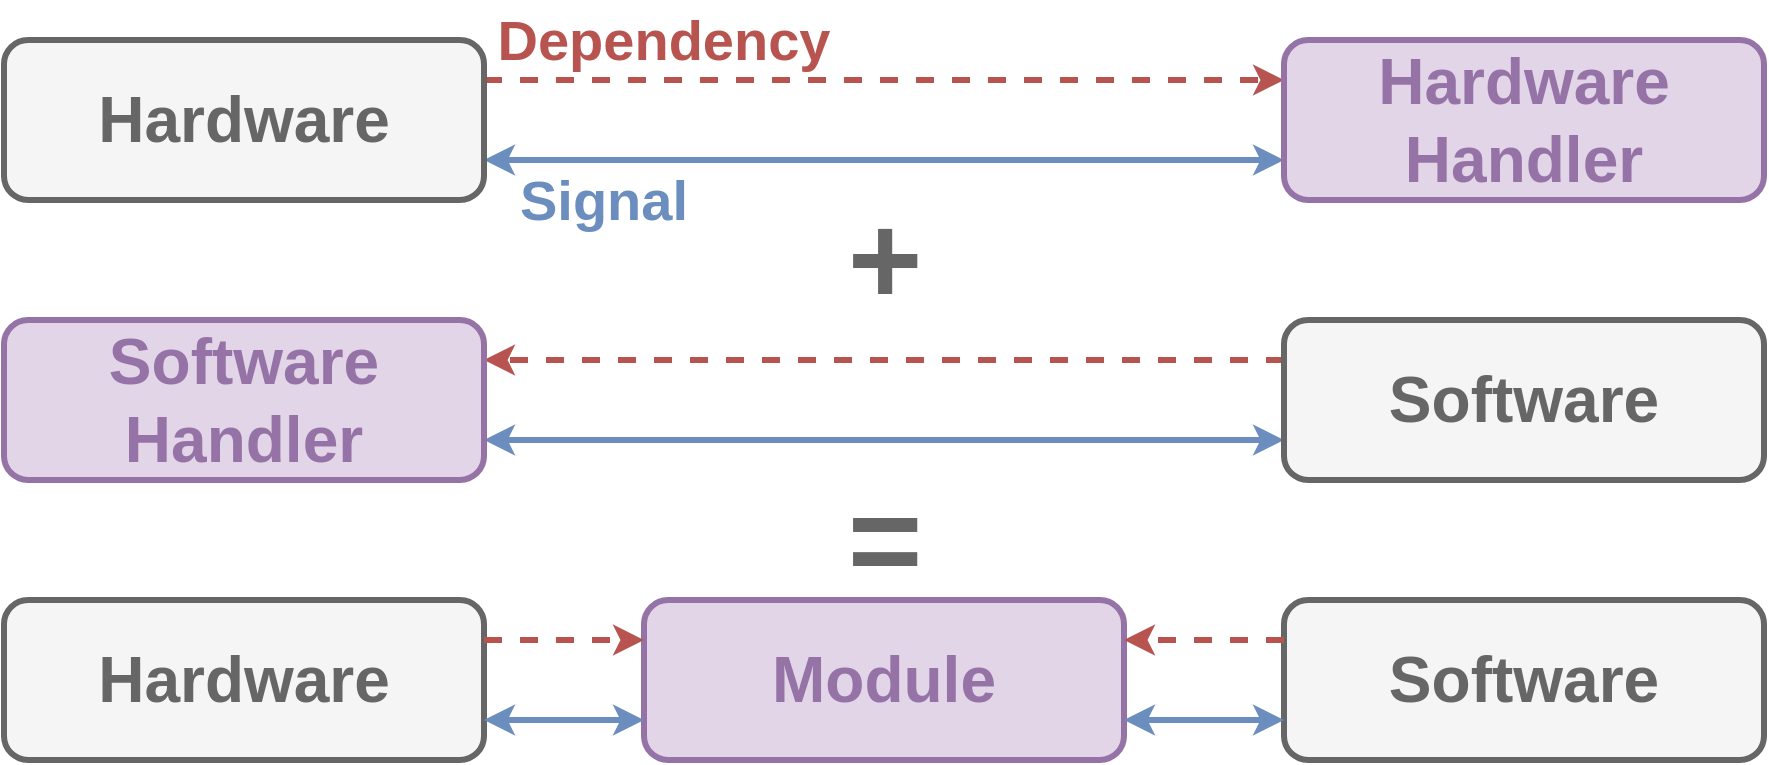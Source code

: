 <mxfile version="14.8.6" type="google"><diagram id="gIC-P3XVZgYCY64oVcCS" name="Page-1"><mxGraphModel dx="1422" dy="762" grid="1" gridSize="10" guides="1" tooltips="1" connect="1" arrows="1" fold="1" page="1" pageScale="1" pageWidth="827" pageHeight="1169" math="0" shadow="0"><root><mxCell id="0"/><mxCell id="1" parent="0"/><mxCell id="AwhOf1gein58tBQgA_gX-5" value="&lt;b&gt;&lt;font style=&quot;font-size: 28px&quot; color=&quot;#b85450&quot;&gt;Dependency&lt;/font&gt;&lt;/b&gt;" style="text;html=1;align=center;verticalAlign=middle;whiteSpace=wrap;rounded=0;" parent="1" vertex="1"><mxGeometry x="520" y="560" width="180" height="40" as="geometry"/></mxCell><mxCell id="AwhOf1gein58tBQgA_gX-6" value="&lt;b&gt;&lt;font style=&quot;font-size: 28px&quot; color=&quot;#6c8ebf&quot;&gt;Signal&lt;/font&gt;&lt;/b&gt;" style="text;html=1;align=center;verticalAlign=middle;whiteSpace=wrap;rounded=0;" parent="1" vertex="1"><mxGeometry x="530" y="640" width="100" height="40" as="geometry"/></mxCell><mxCell id="Txjn9ibEL2uxp8-CkQo7-10" value="" style="endArrow=classic;html=1;fillColor=#f8cecc;strokeColor=#b85450;strokeWidth=3;dashed=1;entryX=0;entryY=0.25;entryDx=0;entryDy=0;exitX=1;exitY=0.25;exitDx=0;exitDy=0;" parent="1" source="_0k4quzpyPLbGWV9hLq7-1" target="_0k4quzpyPLbGWV9hLq7-2" edge="1"><mxGeometry width="50" height="50" relative="1" as="geometry"><mxPoint x="680" y="220" as="sourcePoint"/><mxPoint x="770" y="600" as="targetPoint"/></mxGeometry></mxCell><mxCell id="Txjn9ibEL2uxp8-CkQo7-11" value="" style="endArrow=classic;startArrow=classic;html=1;fillColor=#dae8fc;strokeColor=#6c8ebf;strokeWidth=3;entryX=0;entryY=0.75;entryDx=0;entryDy=0;exitX=1;exitY=0.75;exitDx=0;exitDy=0;" parent="1" source="_0k4quzpyPLbGWV9hLq7-1" target="_0k4quzpyPLbGWV9hLq7-2" edge="1"><mxGeometry width="50" height="50" relative="1" as="geometry"><mxPoint x="250" y="510" as="sourcePoint"/><mxPoint x="770" y="640" as="targetPoint"/></mxGeometry></mxCell><mxCell id="_0k4quzpyPLbGWV9hLq7-1" value="&lt;font style=&quot;font-size: 32px&quot; color=&quot;#666666&quot;&gt;&lt;b&gt;Hardware&lt;/b&gt;&lt;/font&gt;" style="rounded=1;whiteSpace=wrap;html=1;fillColor=#f5f5f5;strokeColor=#666666;strokeWidth=3;fontColor=#333333;" parent="1" vertex="1"><mxGeometry x="280" y="580" width="240" height="80" as="geometry"/></mxCell><mxCell id="_0k4quzpyPLbGWV9hLq7-2" value="&lt;font style=&quot;font-size: 32px&quot; color=&quot;#9673a6&quot;&gt;&lt;b&gt;Hardware&lt;br&gt;Handler&lt;/b&gt;&lt;/font&gt;" style="rounded=1;whiteSpace=wrap;html=1;fillColor=#e1d5e7;strokeWidth=3;strokeColor=#9673a6;" parent="1" vertex="1"><mxGeometry x="920" y="580" width="240" height="80" as="geometry"/></mxCell><mxCell id="_0k4quzpyPLbGWV9hLq7-7" value="" style="endArrow=classic;html=1;fillColor=#f8cecc;strokeColor=#b85450;strokeWidth=3;dashed=1;entryX=1;entryY=0.25;entryDx=0;entryDy=0;exitX=0;exitY=0.25;exitDx=0;exitDy=0;" parent="1" source="_0k4quzpyPLbGWV9hLq7-10" target="_0k4quzpyPLbGWV9hLq7-9" edge="1"><mxGeometry width="50" height="50" relative="1" as="geometry"><mxPoint x="620" y="720" as="sourcePoint"/><mxPoint x="550" y="740" as="targetPoint"/></mxGeometry></mxCell><mxCell id="_0k4quzpyPLbGWV9hLq7-8" value="" style="endArrow=classic;startArrow=classic;html=1;fillColor=#dae8fc;strokeColor=#6c8ebf;strokeWidth=3;entryX=0;entryY=0.75;entryDx=0;entryDy=0;exitX=1;exitY=0.75;exitDx=0;exitDy=0;" parent="1" source="_0k4quzpyPLbGWV9hLq7-9" target="_0k4quzpyPLbGWV9hLq7-10" edge="1"><mxGeometry width="50" height="50" relative="1" as="geometry"><mxPoint x="550" y="780" as="sourcePoint"/><mxPoint x="780" y="770" as="targetPoint"/></mxGeometry></mxCell><mxCell id="_0k4quzpyPLbGWV9hLq7-9" value="&lt;font style=&quot;font-size: 32px&quot; color=&quot;#9673a6&quot;&gt;&lt;b&gt;Software&lt;br&gt;Handler&lt;/b&gt;&lt;/font&gt;" style="rounded=1;whiteSpace=wrap;html=1;fillColor=#e1d5e7;strokeColor=#9673a6;strokeWidth=3;" parent="1" vertex="1"><mxGeometry x="280" y="720" width="240" height="80" as="geometry"/></mxCell><mxCell id="_0k4quzpyPLbGWV9hLq7-10" value="&lt;font style=&quot;font-size: 32px&quot; color=&quot;#666666&quot;&gt;&lt;b&gt;Software&lt;/b&gt;&lt;/font&gt;" style="rounded=1;whiteSpace=wrap;html=1;fillColor=#f5f5f5;strokeColor=#666666;strokeWidth=3;fontColor=#333333;" parent="1" vertex="1"><mxGeometry x="920" y="720" width="240" height="80" as="geometry"/></mxCell><mxCell id="_0k4quzpyPLbGWV9hLq7-15" value="&lt;font style=&quot;font-size: 32px&quot; color=&quot;#666666&quot;&gt;&lt;b&gt;Hardware&lt;/b&gt;&lt;/font&gt;" style="rounded=1;whiteSpace=wrap;html=1;fillColor=#f5f5f5;strokeColor=#666666;strokeWidth=3;fontColor=#333333;" parent="1" vertex="1"><mxGeometry x="280" y="860" width="240" height="80" as="geometry"/></mxCell><mxCell id="_0k4quzpyPLbGWV9hLq7-16" value="&lt;font style=&quot;font-size: 32px&quot; color=&quot;#666666&quot;&gt;&lt;b&gt;Software&lt;/b&gt;&lt;/font&gt;" style="rounded=1;whiteSpace=wrap;html=1;fillColor=#f5f5f5;strokeColor=#666666;strokeWidth=3;fontColor=#333333;" parent="1" vertex="1"><mxGeometry x="920" y="860" width="240" height="80" as="geometry"/></mxCell><mxCell id="_0k4quzpyPLbGWV9hLq7-17" value="&lt;font color=&quot;#9673a6&quot;&gt;&lt;span style=&quot;font-size: 32px&quot;&gt;&lt;b&gt;Module&lt;/b&gt;&lt;/span&gt;&lt;/font&gt;" style="rounded=1;whiteSpace=wrap;html=1;fillColor=#e1d5e7;strokeWidth=3;strokeColor=#9673a6;" parent="1" vertex="1"><mxGeometry x="600" y="860" width="240" height="80" as="geometry"/></mxCell><mxCell id="_0k4quzpyPLbGWV9hLq7-18" value="" style="endArrow=classic;html=1;fillColor=#f8cecc;strokeColor=#b85450;strokeWidth=3;dashed=1;entryX=1;entryY=0.25;entryDx=0;entryDy=0;exitX=0;exitY=0.25;exitDx=0;exitDy=0;" parent="1" source="_0k4quzpyPLbGWV9hLq7-16" target="_0k4quzpyPLbGWV9hLq7-17" edge="1"><mxGeometry width="50" height="50" relative="1" as="geometry"><mxPoint x="930" y="750" as="sourcePoint"/><mxPoint x="530" y="750" as="targetPoint"/></mxGeometry></mxCell><mxCell id="_0k4quzpyPLbGWV9hLq7-19" value="" style="endArrow=classic;html=1;fillColor=#f8cecc;strokeColor=#b85450;strokeWidth=3;dashed=1;entryX=0;entryY=0.25;entryDx=0;entryDy=0;exitX=1;exitY=0.25;exitDx=0;exitDy=0;" parent="1" source="_0k4quzpyPLbGWV9hLq7-15" target="_0k4quzpyPLbGWV9hLq7-17" edge="1"><mxGeometry width="50" height="50" relative="1" as="geometry"><mxPoint x="930" y="750" as="sourcePoint"/><mxPoint x="530" y="750" as="targetPoint"/></mxGeometry></mxCell><mxCell id="_0k4quzpyPLbGWV9hLq7-20" value="" style="endArrow=classic;startArrow=classic;html=1;fillColor=#dae8fc;strokeColor=#6c8ebf;strokeWidth=3;entryX=0;entryY=0.75;entryDx=0;entryDy=0;exitX=1;exitY=0.75;exitDx=0;exitDy=0;" parent="1" source="_0k4quzpyPLbGWV9hLq7-15" target="_0k4quzpyPLbGWV9hLq7-17" edge="1"><mxGeometry width="50" height="50" relative="1" as="geometry"><mxPoint x="530" y="790" as="sourcePoint"/><mxPoint x="930" y="790" as="targetPoint"/></mxGeometry></mxCell><mxCell id="_0k4quzpyPLbGWV9hLq7-21" value="" style="endArrow=classic;startArrow=classic;html=1;fillColor=#dae8fc;strokeColor=#6c8ebf;strokeWidth=3;entryX=0;entryY=0.75;entryDx=0;entryDy=0;" parent="1" target="_0k4quzpyPLbGWV9hLq7-16" edge="1"><mxGeometry width="50" height="50" relative="1" as="geometry"><mxPoint x="840" y="920" as="sourcePoint"/><mxPoint x="610" y="930" as="targetPoint"/></mxGeometry></mxCell><mxCell id="_0k4quzpyPLbGWV9hLq7-22" value="&lt;font color=&quot;#666666&quot; size=&quot;1&quot;&gt;&lt;b style=&quot;font-size: 64px&quot;&gt;+&lt;/b&gt;&lt;/font&gt;" style="text;html=1;strokeColor=none;fillColor=none;align=center;verticalAlign=middle;whiteSpace=wrap;rounded=0;" parent="1" vertex="1"><mxGeometry x="687.5" y="660" width="65" height="60" as="geometry"/></mxCell><mxCell id="_0k4quzpyPLbGWV9hLq7-26" value="&lt;font color=&quot;#666666&quot; size=&quot;1&quot;&gt;&lt;b style=&quot;font-size: 64px&quot;&gt;=&lt;/b&gt;&lt;/font&gt;" style="text;html=1;strokeColor=none;fillColor=none;align=center;verticalAlign=middle;whiteSpace=wrap;rounded=0;" parent="1" vertex="1"><mxGeometry x="687.5" y="800" width="65" height="60" as="geometry"/></mxCell></root></mxGraphModel></diagram></mxfile>